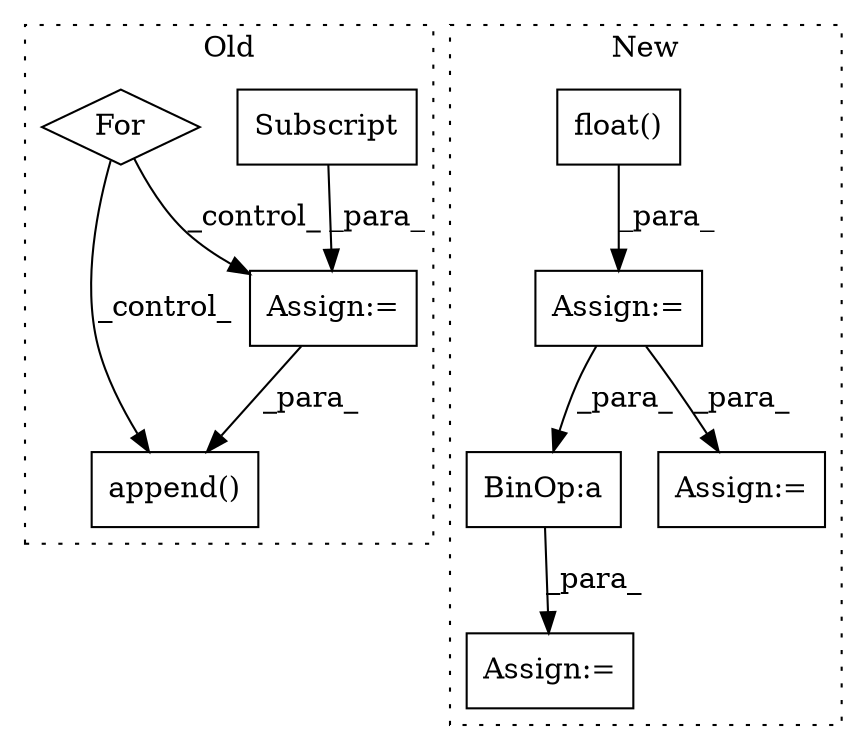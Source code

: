 digraph G {
subgraph cluster0 {
1 [label="Subscript" a="63" s="41924,0" l="21,0" shape="box"];
5 [label="Assign:=" a="68" s="41921" l="3" shape="box"];
7 [label="append()" a="75" s="42263,42308" l="19,1" shape="box"];
8 [label="For" a="107" s="41835,41865" l="4,15" shape="diamond"];
label = "Old";
style="dotted";
}
subgraph cluster1 {
2 [label="float()" a="75" s="40827" l="42" shape="box"];
3 [label="Assign:=" a="68" s="42958" l="3" shape="box"];
4 [label="Assign:=" a="68" s="40883" l="3" shape="box"];
6 [label="BinOp:a" a="82" s="42962" l="3" shape="box"];
9 [label="Assign:=" a="68" s="41890" l="3" shape="box"];
label = "New";
style="dotted";
}
1 -> 5 [label="_para_"];
2 -> 4 [label="_para_"];
4 -> 6 [label="_para_"];
4 -> 9 [label="_para_"];
5 -> 7 [label="_para_"];
6 -> 3 [label="_para_"];
8 -> 7 [label="_control_"];
8 -> 5 [label="_control_"];
}